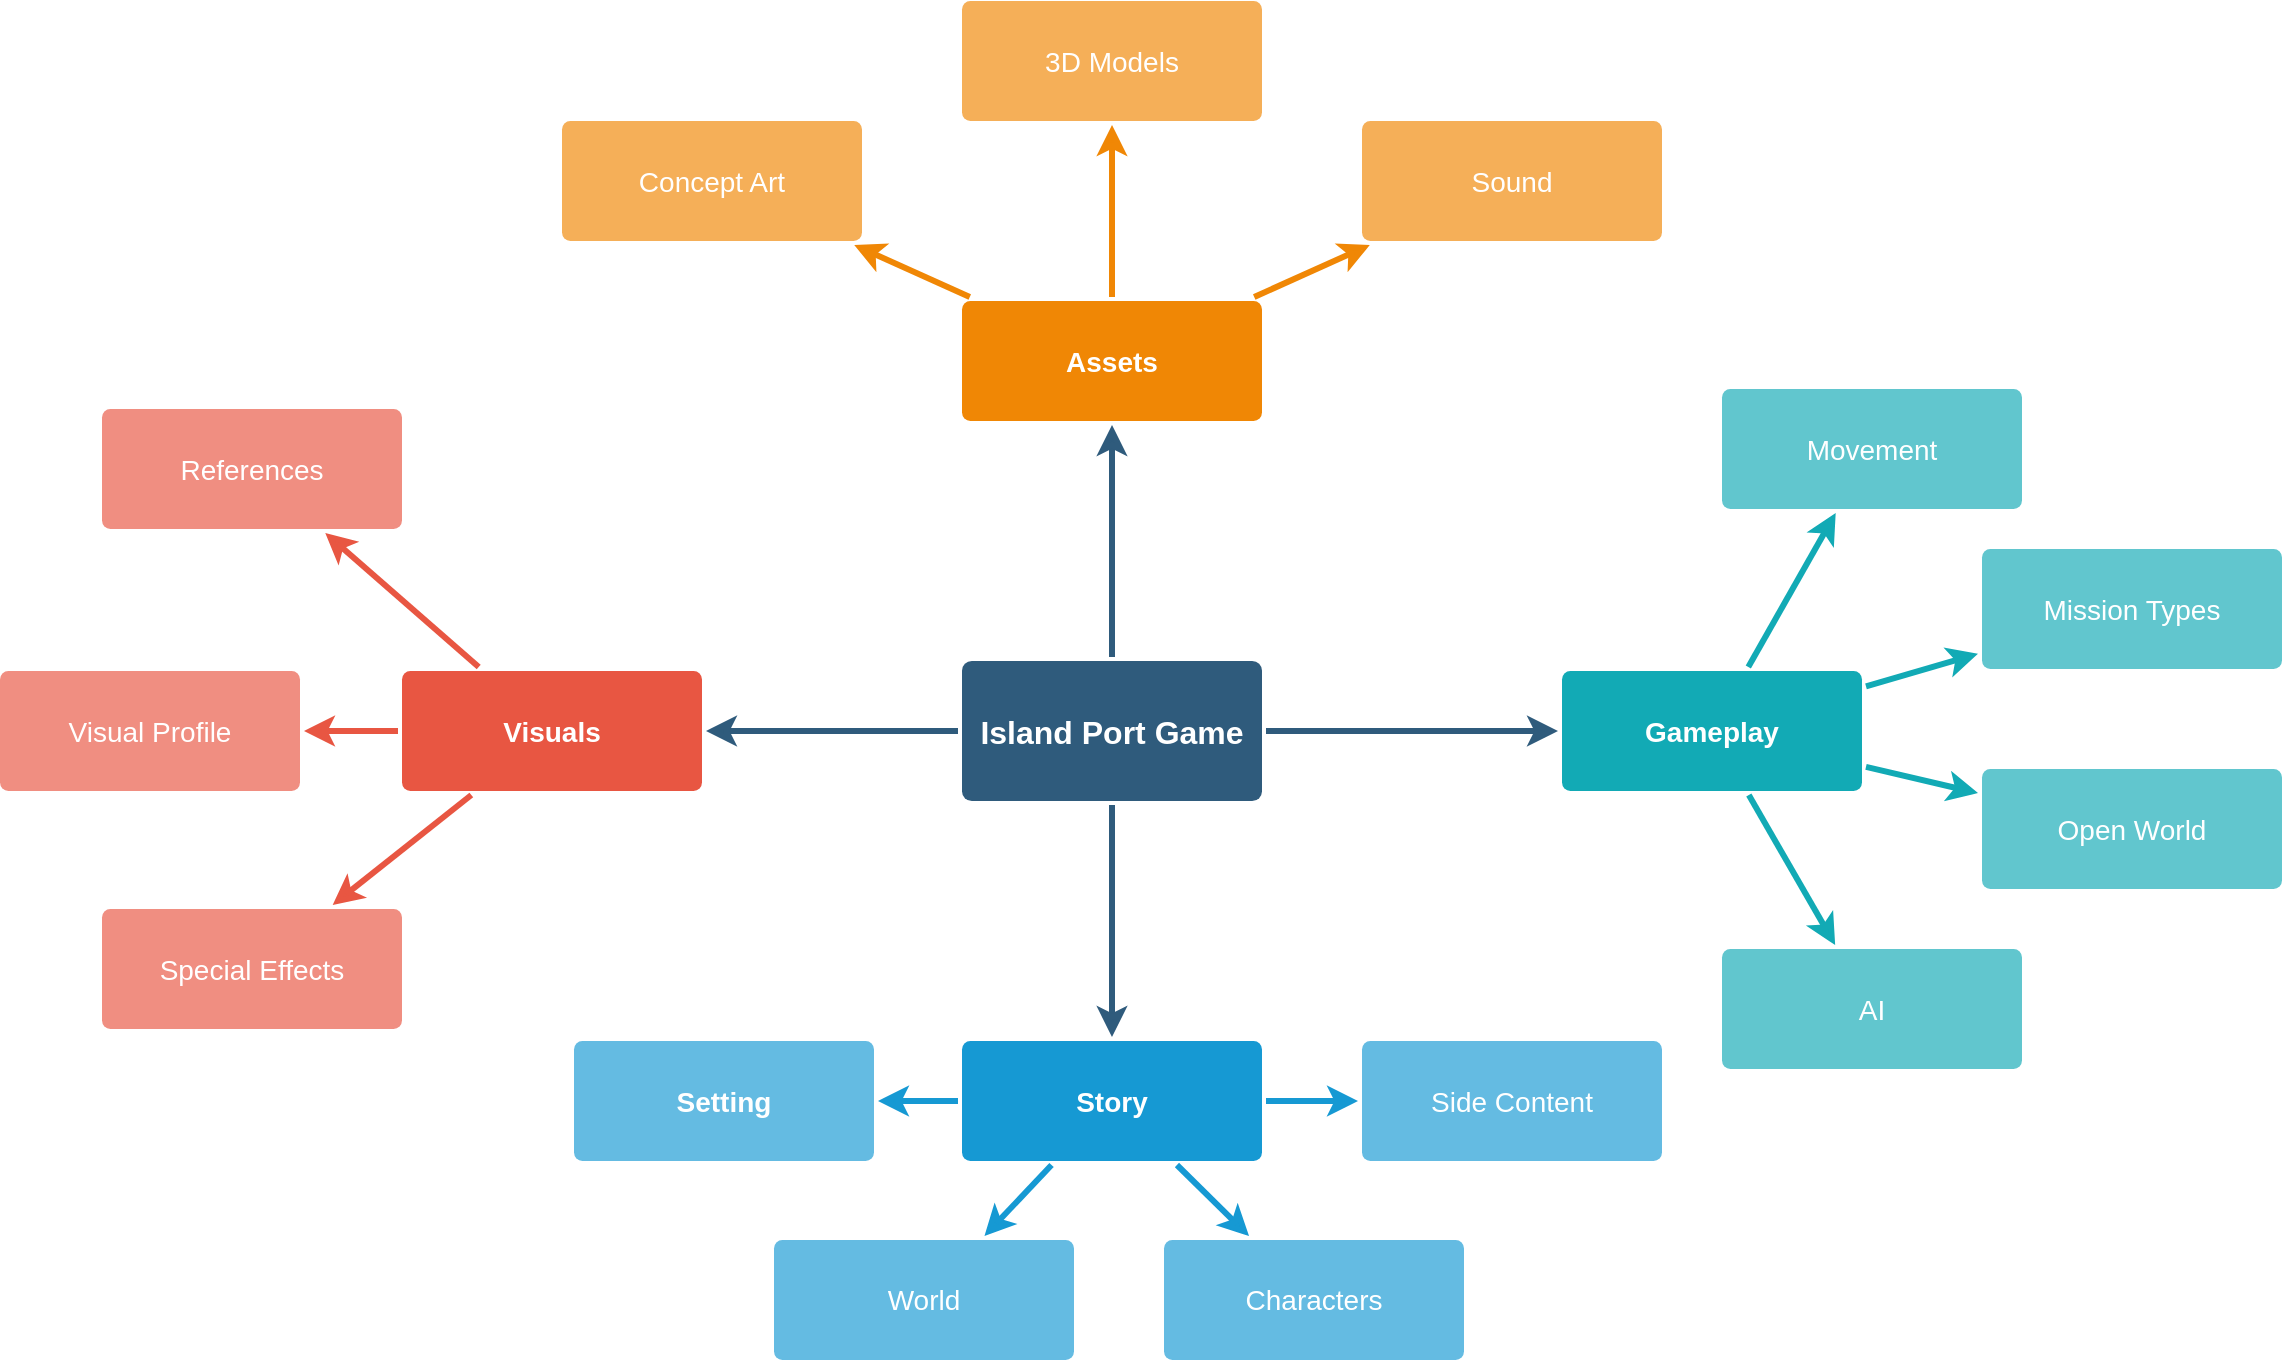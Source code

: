 <mxfile version="15.3.2" type="github" pages="15">
  <diagram id="6a731a19-8d31-9384-78a2-239565b7b9f0" name="main">
    <mxGraphModel dx="1178" dy="641" grid="1" gridSize="10" guides="1" tooltips="1" connect="1" arrows="1" fold="1" page="1" pageScale="1" pageWidth="1169" pageHeight="827" background="none" math="0" shadow="0">
      <root>
        <mxCell id="0" />
        <mxCell id="1" parent="0" />
        <mxCell id="1745" value="" style="edgeStyle=none;rounded=0;jumpStyle=none;html=1;shadow=0;labelBackgroundColor=none;startArrow=none;startFill=0;endArrow=classic;endFill=1;jettySize=auto;orthogonalLoop=1;strokeColor=#2F5B7C;strokeWidth=3;fontFamily=Helvetica;fontSize=16;fontColor=#23445D;spacing=5;" parent="1" source="1749" target="1764" edge="1">
          <mxGeometry relative="1" as="geometry" />
        </mxCell>
        <mxCell id="1746" value="" style="edgeStyle=none;rounded=0;jumpStyle=none;html=1;shadow=0;labelBackgroundColor=none;startArrow=none;startFill=0;endArrow=classic;endFill=1;jettySize=auto;orthogonalLoop=1;strokeColor=#2F5B7C;strokeWidth=3;fontFamily=Helvetica;fontSize=16;fontColor=#23445D;spacing=5;" parent="1" source="1749" target="1771" edge="1">
          <mxGeometry relative="1" as="geometry" />
        </mxCell>
        <mxCell id="1747" value="" style="edgeStyle=none;rounded=0;jumpStyle=none;html=1;shadow=0;labelBackgroundColor=none;startArrow=none;startFill=0;endArrow=classic;endFill=1;jettySize=auto;orthogonalLoop=1;strokeColor=#2F5B7C;strokeWidth=3;fontFamily=Helvetica;fontSize=16;fontColor=#23445D;spacing=5;" parent="1" source="1749" target="1760" edge="1">
          <mxGeometry relative="1" as="geometry" />
        </mxCell>
        <mxCell id="1748" value="" style="edgeStyle=none;rounded=0;jumpStyle=none;html=1;shadow=0;labelBackgroundColor=none;startArrow=none;startFill=0;endArrow=classic;endFill=1;jettySize=auto;orthogonalLoop=1;strokeColor=#2F5B7C;strokeWidth=3;fontFamily=Helvetica;fontSize=16;fontColor=#23445D;spacing=5;" parent="1" source="1749" target="1753" edge="1">
          <mxGeometry relative="1" as="geometry" />
        </mxCell>
        <mxCell id="1749" value="Island Port Game" style="rounded=1;whiteSpace=wrap;html=1;shadow=0;labelBackgroundColor=none;strokeColor=none;strokeWidth=3;fillColor=#2F5B7C;fontFamily=Helvetica;fontSize=16;fontColor=#FFFFFF;align=center;fontStyle=1;spacing=5;arcSize=7;perimeterSpacing=2;" parent="1" vertex="1">
          <mxGeometry x="484" y="380.5" width="150" height="70" as="geometry" />
        </mxCell>
        <mxCell id="1750" value="" style="edgeStyle=none;rounded=1;jumpStyle=none;html=1;shadow=0;labelBackgroundColor=none;startArrow=none;startFill=0;jettySize=auto;orthogonalLoop=1;strokeColor=#E85642;strokeWidth=3;fontFamily=Helvetica;fontSize=14;fontColor=#FFFFFF;spacing=5;fontStyle=1;fillColor=#b0e3e6;" parent="1" source="1753" target="1756" edge="1">
          <mxGeometry relative="1" as="geometry" />
        </mxCell>
        <mxCell id="1751" value="" style="edgeStyle=none;rounded=1;jumpStyle=none;html=1;shadow=0;labelBackgroundColor=none;startArrow=none;startFill=0;jettySize=auto;orthogonalLoop=1;strokeColor=#E85642;strokeWidth=3;fontFamily=Helvetica;fontSize=14;fontColor=#FFFFFF;spacing=5;fontStyle=1;fillColor=#b0e3e6;" parent="1" source="1753" target="1755" edge="1">
          <mxGeometry relative="1" as="geometry" />
        </mxCell>
        <mxCell id="1752" value="" style="edgeStyle=none;rounded=1;jumpStyle=none;html=1;shadow=0;labelBackgroundColor=none;startArrow=none;startFill=0;jettySize=auto;orthogonalLoop=1;strokeColor=#E85642;strokeWidth=3;fontFamily=Helvetica;fontSize=14;fontColor=#FFFFFF;spacing=5;fontStyle=1;fillColor=#b0e3e6;" parent="1" source="1753" target="1754" edge="1">
          <mxGeometry relative="1" as="geometry" />
        </mxCell>
        <mxCell id="1753" value="Visuals" style="rounded=1;whiteSpace=wrap;html=1;shadow=0;labelBackgroundColor=none;strokeColor=none;strokeWidth=3;fillColor=#e85642;fontFamily=Helvetica;fontSize=14;fontColor=#FFFFFF;align=center;spacing=5;fontStyle=1;arcSize=7;perimeterSpacing=2;" parent="1" vertex="1">
          <mxGeometry x="204" y="385.5" width="150" height="60" as="geometry" />
        </mxCell>
        <UserObject label="Special Effects" link="data:page/id,i4jJlDqfiADG3wPrUgbq" id="1754">
          <mxCell style="rounded=1;whiteSpace=wrap;html=1;shadow=0;labelBackgroundColor=none;strokeColor=none;strokeWidth=3;fillColor=#f08e81;fontFamily=Helvetica;fontSize=14;fontColor=#FFFFFF;align=center;spacing=5;fontStyle=0;arcSize=7;perimeterSpacing=2;" parent="1" vertex="1">
            <mxGeometry x="54" y="504.5" width="150" height="60" as="geometry" />
          </mxCell>
        </UserObject>
        <UserObject label="Visual Profile" link="data:page/id,Bi3nrhE0imaYu1_IRw6J" id="1755">
          <mxCell style="rounded=1;whiteSpace=wrap;html=1;shadow=0;labelBackgroundColor=none;strokeColor=none;strokeWidth=3;fillColor=#f08e81;fontFamily=Helvetica;fontSize=14;fontColor=#FFFFFF;align=center;spacing=5;fontStyle=0;arcSize=7;perimeterSpacing=2;" parent="1" vertex="1">
            <mxGeometry x="3" y="385.5" width="150" height="60" as="geometry" />
          </mxCell>
        </UserObject>
        <UserObject label="References" link="data:page/id,2bTwwm4G7Z4lzO-8JXlW" id="1756">
          <mxCell style="rounded=1;whiteSpace=wrap;html=1;shadow=0;labelBackgroundColor=none;strokeColor=none;strokeWidth=3;fillColor=#f08e81;fontFamily=Helvetica;fontSize=14;fontColor=#FFFFFF;align=center;spacing=5;fontStyle=0;arcSize=7;perimeterSpacing=2;" parent="1" vertex="1">
            <mxGeometry x="54" y="254.5" width="150" height="60" as="geometry" />
          </mxCell>
        </UserObject>
        <mxCell id="1757" value="" style="edgeStyle=none;rounded=0;jumpStyle=none;html=1;shadow=0;labelBackgroundColor=none;startArrow=none;startFill=0;endArrow=classic;endFill=1;jettySize=auto;orthogonalLoop=1;strokeColor=#1699D3;strokeWidth=3;fontFamily=Helvetica;fontSize=14;fontColor=#FFFFFF;spacing=5;" parent="1" source="1760" target="1763" edge="1">
          <mxGeometry relative="1" as="geometry" />
        </mxCell>
        <mxCell id="1758" value="" style="edgeStyle=none;rounded=0;jumpStyle=none;html=1;shadow=0;labelBackgroundColor=none;startArrow=none;startFill=0;endArrow=classic;endFill=1;jettySize=auto;orthogonalLoop=1;strokeColor=#1699D3;strokeWidth=3;fontFamily=Helvetica;fontSize=14;fontColor=#FFFFFF;spacing=5;" parent="1" source="1760" target="1762" edge="1">
          <mxGeometry relative="1" as="geometry" />
        </mxCell>
        <mxCell id="1759" value="" style="edgeStyle=none;rounded=0;jumpStyle=none;html=1;shadow=0;labelBackgroundColor=none;startArrow=none;startFill=0;endArrow=classic;endFill=1;jettySize=auto;orthogonalLoop=1;strokeColor=#1699D3;strokeWidth=3;fontFamily=Helvetica;fontSize=14;fontColor=#FFFFFF;spacing=5;" parent="1" source="1760" target="1761" edge="1">
          <mxGeometry relative="1" as="geometry" />
        </mxCell>
        <mxCell id="2xnP0qoOjoMJSi5jl7rI-1792" value="" style="edgeStyle=none;rounded=0;orthogonalLoop=1;jettySize=auto;html=1;shadow=0;labelBackgroundColor=none;fontSize=14;fontColor=#FFFFFF;startFill=0;endFill=1;strokeColor=#1699D3;strokeWidth=3;" edge="1" parent="1" source="1760" target="2xnP0qoOjoMJSi5jl7rI-1791">
          <mxGeometry relative="1" as="geometry" />
        </mxCell>
        <mxCell id="1760" value="Story" style="rounded=1;whiteSpace=wrap;html=1;shadow=0;labelBackgroundColor=none;strokeColor=none;strokeWidth=3;fillColor=#1699d3;fontFamily=Helvetica;fontSize=14;fontColor=#FFFFFF;align=center;spacing=5;fontStyle=1;arcSize=7;perimeterSpacing=2;" parent="1" vertex="1">
          <mxGeometry x="484" y="570.5" width="150" height="60" as="geometry" />
        </mxCell>
        <UserObject label="Side Content" link="data:page/id,OPiJL0r-Vz1WC-xoURdW" id="1761">
          <mxCell style="rounded=1;whiteSpace=wrap;html=1;shadow=0;labelBackgroundColor=none;strokeColor=none;strokeWidth=3;fillColor=#64bbe2;fontFamily=Helvetica;fontSize=14;fontColor=#FFFFFF;align=center;spacing=5;arcSize=7;perimeterSpacing=2;" parent="1" vertex="1">
            <mxGeometry x="684" y="570.5" width="150" height="60" as="geometry" />
          </mxCell>
        </UserObject>
        <UserObject label="Characters" link="data:page/id,D6pq2iSfQSRiUuMP2XrG" id="1762">
          <mxCell style="rounded=1;whiteSpace=wrap;html=1;shadow=0;labelBackgroundColor=none;strokeColor=none;strokeWidth=3;fillColor=#64bbe2;fontFamily=Helvetica;fontSize=14;fontColor=#FFFFFF;align=center;spacing=5;arcSize=7;perimeterSpacing=2;" parent="1" vertex="1">
            <mxGeometry x="585" y="670" width="150" height="60" as="geometry" />
          </mxCell>
        </UserObject>
        <UserObject label="World" link="data:page/id,DswQSJJR-4Fj-1e-KXbq" id="1763">
          <mxCell style="rounded=1;whiteSpace=wrap;html=1;shadow=0;labelBackgroundColor=none;strokeColor=none;strokeWidth=3;fillColor=#64bbe2;fontFamily=Helvetica;fontSize=14;fontColor=#FFFFFF;align=center;spacing=5;arcSize=7;perimeterSpacing=2;" parent="1" vertex="1">
            <mxGeometry x="390" y="670" width="150" height="60" as="geometry" />
          </mxCell>
        </UserObject>
        <mxCell id="1764" value="Assets" style="rounded=1;whiteSpace=wrap;html=1;shadow=0;labelBackgroundColor=none;strokeColor=none;strokeWidth=3;fillColor=#F08705;fontFamily=Helvetica;fontSize=14;fontColor=#FFFFFF;align=center;spacing=5;fontStyle=1;arcSize=7;perimeterSpacing=2;" parent="1" vertex="1">
          <mxGeometry x="484" y="200.5" width="150" height="60" as="geometry" />
        </mxCell>
        <UserObject label="Sound" link="data:page/id,qLrxJtX__5ONx2YJCE8c" id="1765">
          <mxCell style="rounded=1;whiteSpace=wrap;html=1;shadow=0;labelBackgroundColor=none;strokeColor=none;strokeWidth=3;fillColor=#f5af58;fontFamily=Helvetica;fontSize=14;fontColor=#FFFFFF;align=center;spacing=5;arcSize=7;perimeterSpacing=2;" parent="1" vertex="1">
            <mxGeometry x="684" y="110.5" width="150" height="60" as="geometry" />
          </mxCell>
        </UserObject>
        <mxCell id="1766" value="" style="edgeStyle=none;rounded=0;jumpStyle=none;html=1;shadow=0;labelBackgroundColor=none;startArrow=none;startFill=0;endArrow=classic;endFill=1;jettySize=auto;orthogonalLoop=1;strokeColor=#F08705;strokeWidth=3;fontFamily=Helvetica;fontSize=14;fontColor=#FFFFFF;spacing=5;" parent="1" source="1764" target="1765" edge="1">
          <mxGeometry relative="1" as="geometry" />
        </mxCell>
        <UserObject label="3D Models" link="data:page/id,VyDa7oam4sfjMUxxIaFP" id="1767">
          <mxCell style="rounded=1;whiteSpace=wrap;html=1;shadow=0;labelBackgroundColor=none;strokeColor=none;strokeWidth=3;fillColor=#f5af58;fontFamily=Helvetica;fontSize=14;fontColor=#FFFFFF;align=center;spacing=5;arcSize=7;perimeterSpacing=2;" parent="1" vertex="1">
            <mxGeometry x="484" y="50.5" width="150" height="60" as="geometry" />
          </mxCell>
        </UserObject>
        <mxCell id="1768" value="" style="edgeStyle=none;rounded=0;jumpStyle=none;html=1;shadow=0;labelBackgroundColor=none;startArrow=none;startFill=0;endArrow=classic;endFill=1;jettySize=auto;orthogonalLoop=1;strokeColor=#F08705;strokeWidth=3;fontFamily=Helvetica;fontSize=14;fontColor=#FFFFFF;spacing=5;" parent="1" source="1764" target="1767" edge="1">
          <mxGeometry relative="1" as="geometry" />
        </mxCell>
        <UserObject label="Concept Art" link="data:page/id,quLqgKUatgbT5J7DMuuo" id="1769">
          <mxCell style="rounded=1;whiteSpace=wrap;html=1;shadow=0;labelBackgroundColor=none;strokeColor=none;strokeWidth=3;fillColor=#f5af58;fontFamily=Helvetica;fontSize=14;fontColor=#FFFFFF;align=center;spacing=5;arcSize=7;perimeterSpacing=2;" parent="1" vertex="1">
            <mxGeometry x="284" y="110.5" width="150" height="60" as="geometry" />
          </mxCell>
        </UserObject>
        <mxCell id="1770" value="" style="edgeStyle=none;rounded=0;jumpStyle=none;html=1;shadow=0;labelBackgroundColor=none;startArrow=none;startFill=0;endArrow=classic;endFill=1;jettySize=auto;orthogonalLoop=1;strokeColor=#F08705;strokeWidth=3;fontFamily=Helvetica;fontSize=14;fontColor=#FFFFFF;spacing=5;" parent="1" source="1764" target="1769" edge="1">
          <mxGeometry relative="1" as="geometry" />
        </mxCell>
        <mxCell id="1771" value="Gameplay" style="rounded=1;whiteSpace=wrap;html=1;shadow=0;labelBackgroundColor=none;strokeColor=none;strokeWidth=3;fillColor=#12aab5;fontFamily=Helvetica;fontSize=14;fontColor=#FFFFFF;align=center;spacing=5;fontStyle=1;arcSize=7;perimeterSpacing=2;" parent="1" vertex="1">
          <mxGeometry x="784" y="385.5" width="150" height="60" as="geometry" />
        </mxCell>
        <UserObject label="AI" link="data:page/id,zVwQsAELrn6BRVxG7pWZ" id="1772">
          <mxCell style="rounded=1;whiteSpace=wrap;html=1;shadow=0;labelBackgroundColor=none;strokeColor=none;strokeWidth=3;fillColor=#61c6ce;fontFamily=Helvetica;fontSize=14;fontColor=#FFFFFF;align=center;spacing=5;fontStyle=0;arcSize=7;perimeterSpacing=2;" parent="1" vertex="1">
            <mxGeometry x="864" y="524.5" width="150" height="60" as="geometry" />
          </mxCell>
        </UserObject>
        <mxCell id="1773" value="" style="edgeStyle=none;rounded=1;jumpStyle=none;html=1;shadow=0;labelBackgroundColor=none;startArrow=none;startFill=0;jettySize=auto;orthogonalLoop=1;strokeColor=#12AAB5;strokeWidth=3;fontFamily=Helvetica;fontSize=14;fontColor=#FFFFFF;spacing=5;fontStyle=1;fillColor=#b0e3e6;" parent="1" source="1771" target="1772" edge="1">
          <mxGeometry relative="1" as="geometry" />
        </mxCell>
        <UserObject label="Open World" link="data:page/id,sFqxZBgOHaCi1R7ejY51" id="1774">
          <mxCell style="rounded=1;whiteSpace=wrap;html=1;shadow=0;labelBackgroundColor=none;strokeColor=none;strokeWidth=3;fillColor=#61c6ce;fontFamily=Helvetica;fontSize=14;fontColor=#FFFFFF;align=center;spacing=5;fontStyle=0;arcSize=7;perimeterSpacing=2;" parent="1" vertex="1">
            <mxGeometry x="994" y="434.5" width="150" height="60" as="geometry" />
          </mxCell>
        </UserObject>
        <mxCell id="1775" value="" style="edgeStyle=none;rounded=1;jumpStyle=none;html=1;shadow=0;labelBackgroundColor=none;startArrow=none;startFill=0;jettySize=auto;orthogonalLoop=1;strokeColor=#12AAB5;strokeWidth=3;fontFamily=Helvetica;fontSize=14;fontColor=#FFFFFF;spacing=5;fontStyle=1;fillColor=#b0e3e6;" parent="1" source="1771" target="1774" edge="1">
          <mxGeometry relative="1" as="geometry" />
        </mxCell>
        <object label="Mission Types" link="data:page/id,XhW5GWdr_9Hm6NWw3w4U" id="1776">
          <mxCell style="rounded=1;whiteSpace=wrap;html=1;shadow=0;labelBackgroundColor=none;strokeColor=none;strokeWidth=3;fillColor=#61c6ce;fontFamily=Helvetica;fontSize=14;fontColor=#FFFFFF;align=center;spacing=5;fontStyle=0;arcSize=7;perimeterSpacing=2;" parent="1" vertex="1">
            <mxGeometry x="994" y="324.5" width="150" height="60" as="geometry" />
          </mxCell>
        </object>
        <mxCell id="1777" value="" style="edgeStyle=none;rounded=1;jumpStyle=none;html=1;shadow=0;labelBackgroundColor=none;startArrow=none;startFill=0;jettySize=auto;orthogonalLoop=1;strokeColor=#12AAB5;strokeWidth=3;fontFamily=Helvetica;fontSize=14;fontColor=#FFFFFF;spacing=5;fontStyle=1;fillColor=#b0e3e6;" parent="1" source="1771" target="1776" edge="1">
          <mxGeometry relative="1" as="geometry" />
        </mxCell>
        <UserObject label="Movement" link="data:page/id,MHsVXuyNZekIZmE2HebD" id="1778">
          <mxCell style="rounded=1;whiteSpace=wrap;html=1;shadow=0;labelBackgroundColor=none;strokeColor=none;strokeWidth=3;fillColor=#61c6ce;fontFamily=Helvetica;fontSize=14;fontColor=#FFFFFF;align=center;spacing=5;fontStyle=0;arcSize=7;perimeterSpacing=2;" parent="1" vertex="1">
            <mxGeometry x="864" y="244.5" width="150" height="60" as="geometry" />
          </mxCell>
        </UserObject>
        <mxCell id="1779" value="" style="edgeStyle=none;rounded=1;jumpStyle=none;html=1;shadow=0;labelBackgroundColor=none;startArrow=none;startFill=0;jettySize=auto;orthogonalLoop=1;strokeColor=#12AAB5;strokeWidth=3;fontFamily=Helvetica;fontSize=14;fontColor=#FFFFFF;spacing=5;fontStyle=1;fillColor=#b0e3e6;" parent="1" source="1771" target="1778" edge="1">
          <mxGeometry relative="1" as="geometry" />
        </mxCell>
        <UserObject label="Setting" link="data:page/id,okDORoGdkMbLG8OZ8upE" id="2xnP0qoOjoMJSi5jl7rI-1791">
          <mxCell style="rounded=1;whiteSpace=wrap;html=1;shadow=0;labelBackgroundColor=none;strokeColor=none;strokeWidth=3;fillColor=#64BBE2;fontFamily=Helvetica;fontSize=14;fontColor=#FFFFFF;align=center;spacing=5;fontStyle=1;arcSize=7;perimeterSpacing=2;" vertex="1" parent="1">
            <mxGeometry x="290" y="570.5" width="150" height="60" as="geometry" />
          </mxCell>
        </UserObject>
      </root>
    </mxGraphModel>
  </diagram>
  <diagram id="Bi3nrhE0imaYu1_IRw6J" name="visuals.visual_profile">
    <mxGraphModel dx="2062" dy="1122" grid="1" gridSize="10" guides="1" tooltips="1" connect="1" arrows="1" fold="1" page="1" pageScale="1" pageWidth="850" pageHeight="1100" math="0" shadow="0">
      <root>
        <mxCell id="OQTq0yazNgxVv0e3xBqt-0" />
        <mxCell id="OQTq0yazNgxVv0e3xBqt-1" parent="OQTq0yazNgxVv0e3xBqt-0" />
      </root>
    </mxGraphModel>
  </diagram>
  <diagram id="2bTwwm4G7Z4lzO-8JXlW" name="visuals.references">
    <mxGraphModel dx="2062" dy="1122" grid="1" gridSize="10" guides="1" tooltips="1" connect="1" arrows="1" fold="1" page="1" pageScale="1" pageWidth="850" pageHeight="1100" math="0" shadow="0">
      <root>
        <mxCell id="zQ9-EnlRle6p1bfiMEkX-0" />
        <mxCell id="zQ9-EnlRle6p1bfiMEkX-1" parent="zQ9-EnlRle6p1bfiMEkX-0" />
      </root>
    </mxGraphModel>
  </diagram>
  <diagram id="i4jJlDqfiADG3wPrUgbq" name="visuals.special_effects">
    <mxGraphModel dx="2062" dy="1122" grid="1" gridSize="10" guides="1" tooltips="1" connect="1" arrows="1" fold="1" page="1" pageScale="1" pageWidth="850" pageHeight="1100" math="0" shadow="0">
      <root>
        <mxCell id="PDUY_0NsXu6wV3XZdylE-0" />
        <mxCell id="PDUY_0NsXu6wV3XZdylE-1" parent="PDUY_0NsXu6wV3XZdylE-0" />
      </root>
    </mxGraphModel>
  </diagram>
  <diagram id="okDORoGdkMbLG8OZ8upE" name="story.setting">
    <mxGraphModel dx="2062" dy="1122" grid="1" gridSize="10" guides="1" tooltips="1" connect="1" arrows="1" fold="1" page="1" pageScale="1" pageWidth="850" pageHeight="1100" math="0" shadow="0">
      <root>
        <mxCell id="-qJQkI1f3_FeGyHOleaG-0" />
        <mxCell id="-qJQkI1f3_FeGyHOleaG-1" parent="-qJQkI1f3_FeGyHOleaG-0" />
      </root>
    </mxGraphModel>
  </diagram>
  <diagram id="DswQSJJR-4Fj-1e-KXbq" name="story.world">
    <mxGraphModel dx="2062" dy="1122" grid="1" gridSize="10" guides="1" tooltips="1" connect="1" arrows="1" fold="1" page="1" pageScale="1" pageWidth="850" pageHeight="1100" math="0" shadow="0">
      <root>
        <mxCell id="h8k7OrKFREl6ADqihkkG-0" />
        <mxCell id="h8k7OrKFREl6ADqihkkG-1" parent="h8k7OrKFREl6ADqihkkG-0" />
      </root>
    </mxGraphModel>
  </diagram>
  <diagram id="D6pq2iSfQSRiUuMP2XrG" name="story.characters">
    <mxGraphModel dx="2062" dy="1122" grid="1" gridSize="10" guides="1" tooltips="1" connect="1" arrows="1" fold="1" page="1" pageScale="1" pageWidth="850" pageHeight="1100" math="0" shadow="0">
      <root>
        <mxCell id="JVaZD_S5evVB4hGTsFfT-0" />
        <mxCell id="JVaZD_S5evVB4hGTsFfT-1" parent="JVaZD_S5evVB4hGTsFfT-0" />
      </root>
    </mxGraphModel>
  </diagram>
  <diagram id="OPiJL0r-Vz1WC-xoURdW" name="story.side_content">
    <mxGraphModel dx="2062" dy="1122" grid="1" gridSize="10" guides="1" tooltips="1" connect="1" arrows="1" fold="1" page="1" pageScale="1" pageWidth="850" pageHeight="1100" math="0" shadow="0">
      <root>
        <mxCell id="uFpTYRKWsdUoINY6wlOA-0" />
        <mxCell id="uFpTYRKWsdUoINY6wlOA-1" parent="uFpTYRKWsdUoINY6wlOA-0" />
      </root>
    </mxGraphModel>
  </diagram>
  <diagram id="MHsVXuyNZekIZmE2HebD" name="gameplay.movement">
    <mxGraphModel dx="2062" dy="1122" grid="1" gridSize="10" guides="1" tooltips="1" connect="1" arrows="1" fold="1" page="1" pageScale="1" pageWidth="850" pageHeight="1100" math="0" shadow="0">
      <root>
        <mxCell id="LICD42nGoii7dUaXoKYX-0" />
        <mxCell id="LICD42nGoii7dUaXoKYX-1" parent="LICD42nGoii7dUaXoKYX-0" />
      </root>
    </mxGraphModel>
  </diagram>
  <diagram id="XhW5GWdr_9Hm6NWw3w4U" name="gameplay.mission_types">
    <mxGraphModel dx="2062" dy="1122" grid="1" gridSize="10" guides="1" tooltips="1" connect="1" arrows="1" fold="1" page="1" pageScale="1" pageWidth="850" pageHeight="1100" math="0" shadow="0">
      <root>
        <mxCell id="-b1WFk1GM-Wg67NjW3_H-0" />
        <mxCell id="-b1WFk1GM-Wg67NjW3_H-1" parent="-b1WFk1GM-Wg67NjW3_H-0" />
      </root>
    </mxGraphModel>
  </diagram>
  <diagram id="sFqxZBgOHaCi1R7ejY51" name="gameplay.open_world">
    <mxGraphModel dx="2062" dy="1122" grid="1" gridSize="10" guides="1" tooltips="1" connect="1" arrows="1" fold="1" page="1" pageScale="1" pageWidth="850" pageHeight="1100" math="0" shadow="0">
      <root>
        <mxCell id="iiQCULN666QMFjO7vHbT-0" />
        <mxCell id="iiQCULN666QMFjO7vHbT-1" parent="iiQCULN666QMFjO7vHbT-0" />
      </root>
    </mxGraphModel>
  </diagram>
  <diagram id="zVwQsAELrn6BRVxG7pWZ" name="gameplay.ai">
    <mxGraphModel dx="2062" dy="1122" grid="1" gridSize="10" guides="1" tooltips="1" connect="1" arrows="1" fold="1" page="1" pageScale="1" pageWidth="850" pageHeight="1100" math="0" shadow="0">
      <root>
        <mxCell id="dWSX85yMbBw827DGLR6k-0" />
        <mxCell id="dWSX85yMbBw827DGLR6k-1" parent="dWSX85yMbBw827DGLR6k-0" />
      </root>
    </mxGraphModel>
  </diagram>
  <diagram id="quLqgKUatgbT5J7DMuuo" name="assets.concept_art">
    <mxGraphModel dx="2062" dy="1122" grid="1" gridSize="10" guides="1" tooltips="1" connect="1" arrows="1" fold="1" page="1" pageScale="1" pageWidth="850" pageHeight="1100" math="0" shadow="0">
      <root>
        <mxCell id="MhWuyE7sb-eQmoYjf0RZ-0" />
        <mxCell id="MhWuyE7sb-eQmoYjf0RZ-1" parent="MhWuyE7sb-eQmoYjf0RZ-0" />
      </root>
    </mxGraphModel>
  </diagram>
  <diagram id="VyDa7oam4sfjMUxxIaFP" name="assets.3d_models">
    <mxGraphModel dx="2062" dy="1122" grid="1" gridSize="10" guides="1" tooltips="1" connect="1" arrows="1" fold="1" page="1" pageScale="1" pageWidth="850" pageHeight="1100" math="0" shadow="0">
      <root>
        <mxCell id="IJ5H7lyXySikXmkku20o-0" />
        <mxCell id="IJ5H7lyXySikXmkku20o-1" parent="IJ5H7lyXySikXmkku20o-0" />
      </root>
    </mxGraphModel>
  </diagram>
  <diagram id="qLrxJtX__5ONx2YJCE8c" name="assets.sound">
    <mxGraphModel dx="2062" dy="1122" grid="1" gridSize="10" guides="1" tooltips="1" connect="1" arrows="1" fold="1" page="1" pageScale="1" pageWidth="850" pageHeight="1100" math="0" shadow="0">
      <root>
        <mxCell id="rycluOKQCgvYvuYNRdp--0" />
        <mxCell id="rycluOKQCgvYvuYNRdp--1" parent="rycluOKQCgvYvuYNRdp--0" />
      </root>
    </mxGraphModel>
  </diagram>
</mxfile>
